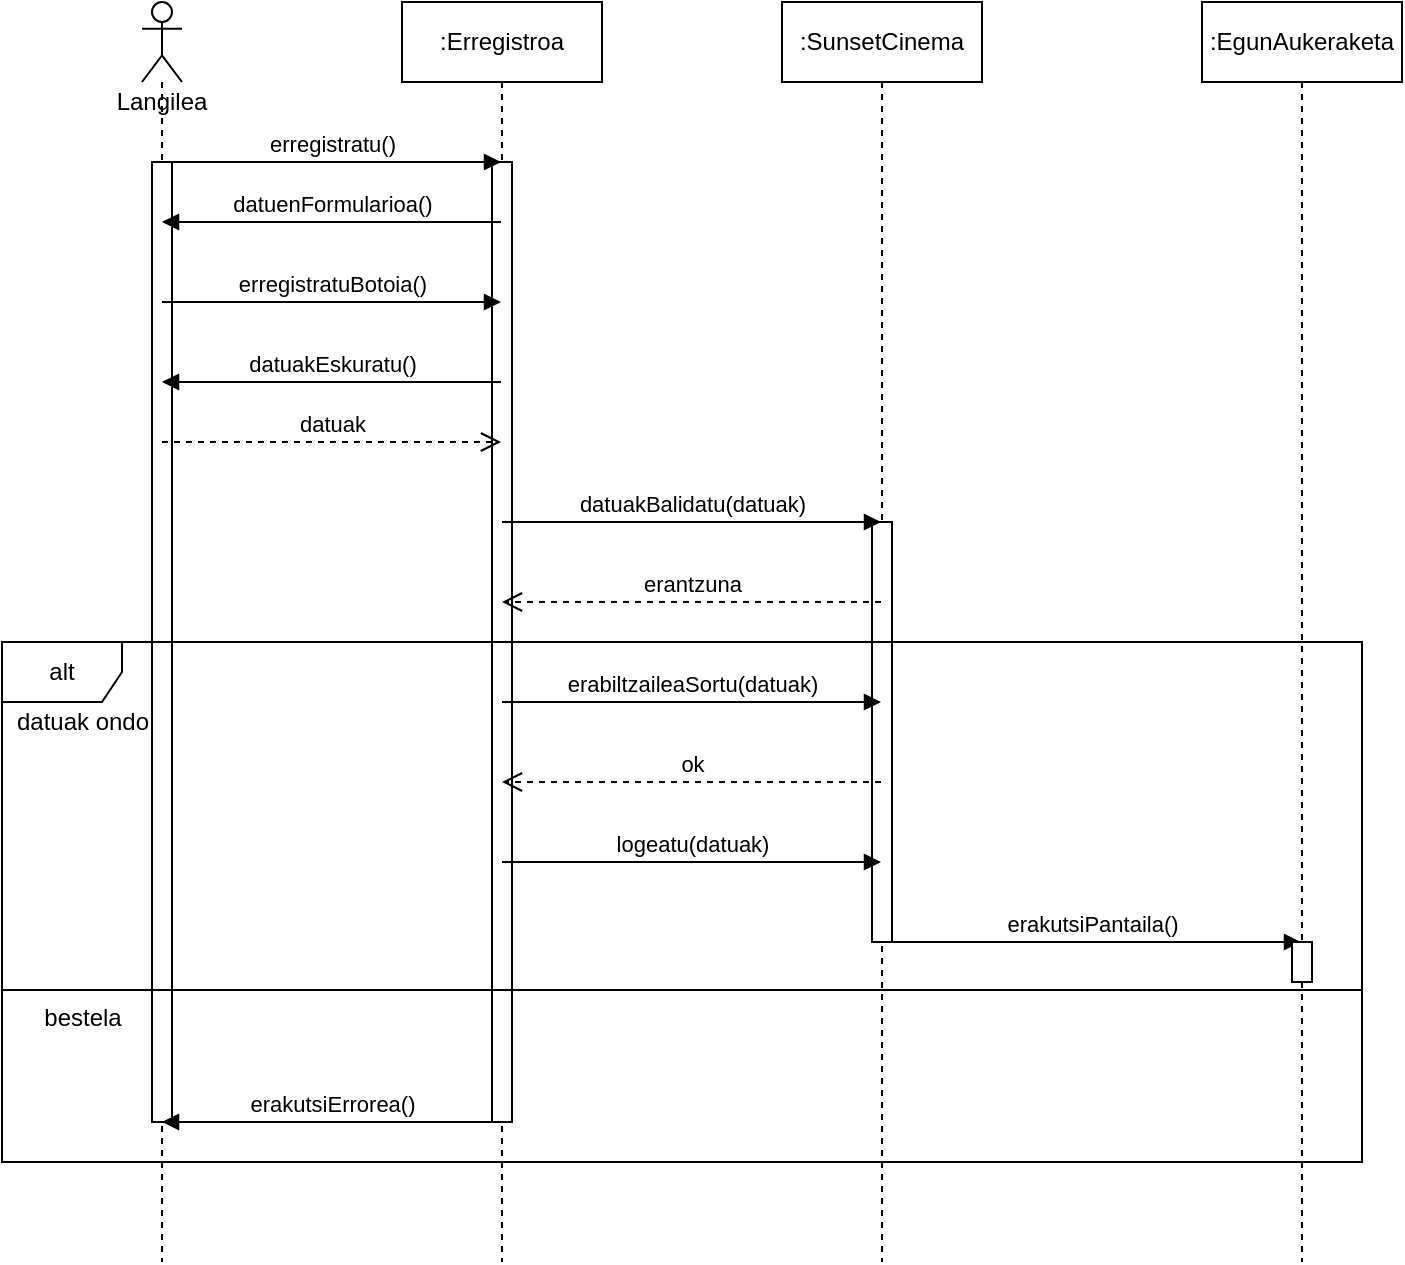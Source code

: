 <mxfile version="17.2.4" type="device"><diagram id="w2XLqlWFEPMeZ181yZFP" name="Página-1"><mxGraphModel dx="782" dy="738" grid="1" gridSize="10" guides="1" tooltips="1" connect="1" arrows="1" fold="1" page="1" pageScale="1" pageWidth="827" pageHeight="1169" math="0" shadow="0"><root><mxCell id="0"/><mxCell id="1" parent="0"/><mxCell id="chd6l-LjR6WnsY4-EChB-1" value="Langilea" style="shape=umlLifeline;participant=umlActor;perimeter=lifelinePerimeter;whiteSpace=wrap;html=1;container=1;collapsible=0;recursiveResize=0;verticalAlign=top;spacingTop=36;outlineConnect=0;" vertex="1" parent="1"><mxGeometry x="130" y="130" width="20" height="630" as="geometry"/></mxCell><mxCell id="chd6l-LjR6WnsY4-EChB-26" value="" style="html=1;points=[];perimeter=orthogonalPerimeter;" vertex="1" parent="chd6l-LjR6WnsY4-EChB-1"><mxGeometry x="5" y="80" width="10" height="480" as="geometry"/></mxCell><mxCell id="chd6l-LjR6WnsY4-EChB-2" value=":Erregistroa" style="shape=umlLifeline;perimeter=lifelinePerimeter;whiteSpace=wrap;html=1;container=1;collapsible=0;recursiveResize=0;outlineConnect=0;" vertex="1" parent="1"><mxGeometry x="260" y="130" width="100" height="630" as="geometry"/></mxCell><mxCell id="chd6l-LjR6WnsY4-EChB-27" value="" style="html=1;points=[];perimeter=orthogonalPerimeter;" vertex="1" parent="chd6l-LjR6WnsY4-EChB-2"><mxGeometry x="45" y="80" width="10" height="480" as="geometry"/></mxCell><mxCell id="chd6l-LjR6WnsY4-EChB-3" value="erregistratu()" style="html=1;verticalAlign=bottom;endArrow=block;rounded=0;" edge="1" parent="1" source="chd6l-LjR6WnsY4-EChB-1" target="chd6l-LjR6WnsY4-EChB-2"><mxGeometry width="80" relative="1" as="geometry"><mxPoint x="200" y="210" as="sourcePoint"/><mxPoint x="280" y="210" as="targetPoint"/><Array as="points"><mxPoint x="220" y="210"/></Array></mxGeometry></mxCell><mxCell id="chd6l-LjR6WnsY4-EChB-4" value="datuenFormularioa()" style="html=1;verticalAlign=bottom;endArrow=block;rounded=0;" edge="1" parent="1" source="chd6l-LjR6WnsY4-EChB-2" target="chd6l-LjR6WnsY4-EChB-1"><mxGeometry width="80" relative="1" as="geometry"><mxPoint x="210" y="260" as="sourcePoint"/><mxPoint x="290" y="260" as="targetPoint"/><Array as="points"><mxPoint x="240" y="240"/></Array></mxGeometry></mxCell><mxCell id="chd6l-LjR6WnsY4-EChB-5" value=":SunsetCinema" style="shape=umlLifeline;perimeter=lifelinePerimeter;whiteSpace=wrap;html=1;container=1;collapsible=0;recursiveResize=0;outlineConnect=0;" vertex="1" parent="1"><mxGeometry x="450" y="130" width="100" height="630" as="geometry"/></mxCell><mxCell id="chd6l-LjR6WnsY4-EChB-28" value="" style="html=1;points=[];perimeter=orthogonalPerimeter;" vertex="1" parent="chd6l-LjR6WnsY4-EChB-5"><mxGeometry x="45" y="260" width="10" height="210" as="geometry"/></mxCell><mxCell id="chd6l-LjR6WnsY4-EChB-6" value="datuak" style="html=1;verticalAlign=bottom;endArrow=open;dashed=1;endSize=8;rounded=0;" edge="1" parent="1" source="chd6l-LjR6WnsY4-EChB-1" target="chd6l-LjR6WnsY4-EChB-2"><mxGeometry relative="1" as="geometry"><mxPoint x="320" y="280" as="sourcePoint"/><mxPoint x="240" y="280" as="targetPoint"/><Array as="points"><mxPoint x="240" y="350"/></Array></mxGeometry></mxCell><mxCell id="chd6l-LjR6WnsY4-EChB-7" value="datuakBalidatu(datuak)" style="html=1;verticalAlign=bottom;endArrow=block;rounded=0;" edge="1" parent="1" source="chd6l-LjR6WnsY4-EChB-2" target="chd6l-LjR6WnsY4-EChB-5"><mxGeometry width="80" relative="1" as="geometry"><mxPoint x="390" y="320" as="sourcePoint"/><mxPoint x="470" y="320" as="targetPoint"/><Array as="points"><mxPoint x="460" y="390"/></Array></mxGeometry></mxCell><mxCell id="chd6l-LjR6WnsY4-EChB-8" value="erregistratuBotoia()" style="html=1;verticalAlign=bottom;endArrow=block;rounded=0;" edge="1" parent="1" source="chd6l-LjR6WnsY4-EChB-1" target="chd6l-LjR6WnsY4-EChB-2"><mxGeometry width="80" relative="1" as="geometry"><mxPoint x="200" y="280" as="sourcePoint"/><mxPoint x="280" y="280" as="targetPoint"/><Array as="points"><mxPoint x="250" y="280"/></Array></mxGeometry></mxCell><mxCell id="chd6l-LjR6WnsY4-EChB-9" value="datuakEskuratu()" style="html=1;verticalAlign=bottom;endArrow=block;rounded=0;" edge="1" parent="1" source="chd6l-LjR6WnsY4-EChB-2" target="chd6l-LjR6WnsY4-EChB-1"><mxGeometry width="80" relative="1" as="geometry"><mxPoint x="190" y="310" as="sourcePoint"/><mxPoint x="270" y="310" as="targetPoint"/><Array as="points"><mxPoint x="230" y="320"/></Array></mxGeometry></mxCell><mxCell id="chd6l-LjR6WnsY4-EChB-10" value="erantzuna" style="html=1;verticalAlign=bottom;endArrow=open;dashed=1;endSize=8;rounded=0;" edge="1" parent="1" source="chd6l-LjR6WnsY4-EChB-5" target="chd6l-LjR6WnsY4-EChB-2"><mxGeometry relative="1" as="geometry"><mxPoint x="500" y="440" as="sourcePoint"/><mxPoint x="420" y="440" as="targetPoint"/><Array as="points"><mxPoint x="460" y="430"/></Array></mxGeometry></mxCell><mxCell id="chd6l-LjR6WnsY4-EChB-11" value="erabiltzaileaSortu(datuak)" style="html=1;verticalAlign=bottom;endArrow=block;rounded=0;" edge="1" parent="1" source="chd6l-LjR6WnsY4-EChB-2" target="chd6l-LjR6WnsY4-EChB-5"><mxGeometry width="80" relative="1" as="geometry"><mxPoint x="420" y="480" as="sourcePoint"/><mxPoint x="500" y="480" as="targetPoint"/><Array as="points"><mxPoint x="470" y="480"/></Array></mxGeometry></mxCell><mxCell id="chd6l-LjR6WnsY4-EChB-12" value="ok" style="html=1;verticalAlign=bottom;endArrow=open;dashed=1;endSize=8;rounded=0;" edge="1" parent="1" source="chd6l-LjR6WnsY4-EChB-5" target="chd6l-LjR6WnsY4-EChB-2"><mxGeometry relative="1" as="geometry"><mxPoint x="500" y="520" as="sourcePoint"/><mxPoint x="420" y="520" as="targetPoint"/><Array as="points"><mxPoint x="460" y="520"/></Array></mxGeometry></mxCell><mxCell id="chd6l-LjR6WnsY4-EChB-13" value="logeatu(datuak)" style="html=1;verticalAlign=bottom;endArrow=block;rounded=0;" edge="1" parent="1" source="chd6l-LjR6WnsY4-EChB-2" target="chd6l-LjR6WnsY4-EChB-5"><mxGeometry width="80" relative="1" as="geometry"><mxPoint x="460" y="560" as="sourcePoint"/><mxPoint x="540" y="560" as="targetPoint"/><Array as="points"><mxPoint x="460" y="560"/></Array></mxGeometry></mxCell><mxCell id="chd6l-LjR6WnsY4-EChB-16" value=":EgunAukeraketa" style="shape=umlLifeline;perimeter=lifelinePerimeter;whiteSpace=wrap;html=1;container=1;collapsible=0;recursiveResize=0;outlineConnect=0;" vertex="1" parent="1"><mxGeometry x="660" y="130" width="100" height="630" as="geometry"/></mxCell><mxCell id="chd6l-LjR6WnsY4-EChB-17" value="erakutsiPantaila()" style="html=1;verticalAlign=bottom;endArrow=block;rounded=0;" edge="1" parent="1" source="chd6l-LjR6WnsY4-EChB-5" target="chd6l-LjR6WnsY4-EChB-16"><mxGeometry width="80" relative="1" as="geometry"><mxPoint x="320" y="370" as="sourcePoint"/><mxPoint x="460" y="370" as="targetPoint"/><Array as="points"><mxPoint x="610" y="600"/></Array></mxGeometry></mxCell><mxCell id="chd6l-LjR6WnsY4-EChB-20" value="erakutsiErrorea()" style="html=1;verticalAlign=bottom;endArrow=block;rounded=0;" edge="1" parent="1" source="chd6l-LjR6WnsY4-EChB-2" target="chd6l-LjR6WnsY4-EChB-1"><mxGeometry width="80" relative="1" as="geometry"><mxPoint x="180" y="700" as="sourcePoint"/><mxPoint x="260" y="700" as="targetPoint"/><Array as="points"><mxPoint x="220" y="690"/></Array></mxGeometry></mxCell><mxCell id="chd6l-LjR6WnsY4-EChB-21" value="alt" style="shape=umlFrame;whiteSpace=wrap;html=1;" vertex="1" parent="1"><mxGeometry x="60" y="450" width="680" height="260" as="geometry"/></mxCell><mxCell id="chd6l-LjR6WnsY4-EChB-22" value="" style="line;strokeWidth=1;fillColor=none;align=left;verticalAlign=middle;spacingTop=-1;spacingLeft=3;spacingRight=3;rotatable=0;labelPosition=right;points=[];portConstraint=eastwest;" vertex="1" parent="1"><mxGeometry x="60" y="620" width="680" height="8" as="geometry"/></mxCell><mxCell id="chd6l-LjR6WnsY4-EChB-24" value="datuak ondo" style="text;html=1;align=center;verticalAlign=middle;resizable=0;points=[];autosize=1;strokeColor=none;fillColor=none;" vertex="1" parent="1"><mxGeometry x="60" y="480" width="80" height="20" as="geometry"/></mxCell><mxCell id="chd6l-LjR6WnsY4-EChB-25" value="bestela" style="text;html=1;align=center;verticalAlign=middle;resizable=0;points=[];autosize=1;strokeColor=none;fillColor=none;" vertex="1" parent="1"><mxGeometry x="75" y="628" width="50" height="20" as="geometry"/></mxCell><mxCell id="chd6l-LjR6WnsY4-EChB-29" value="" style="html=1;points=[];perimeter=orthogonalPerimeter;" vertex="1" parent="1"><mxGeometry x="705" y="600" width="10" height="20" as="geometry"/></mxCell></root></mxGraphModel></diagram></mxfile>